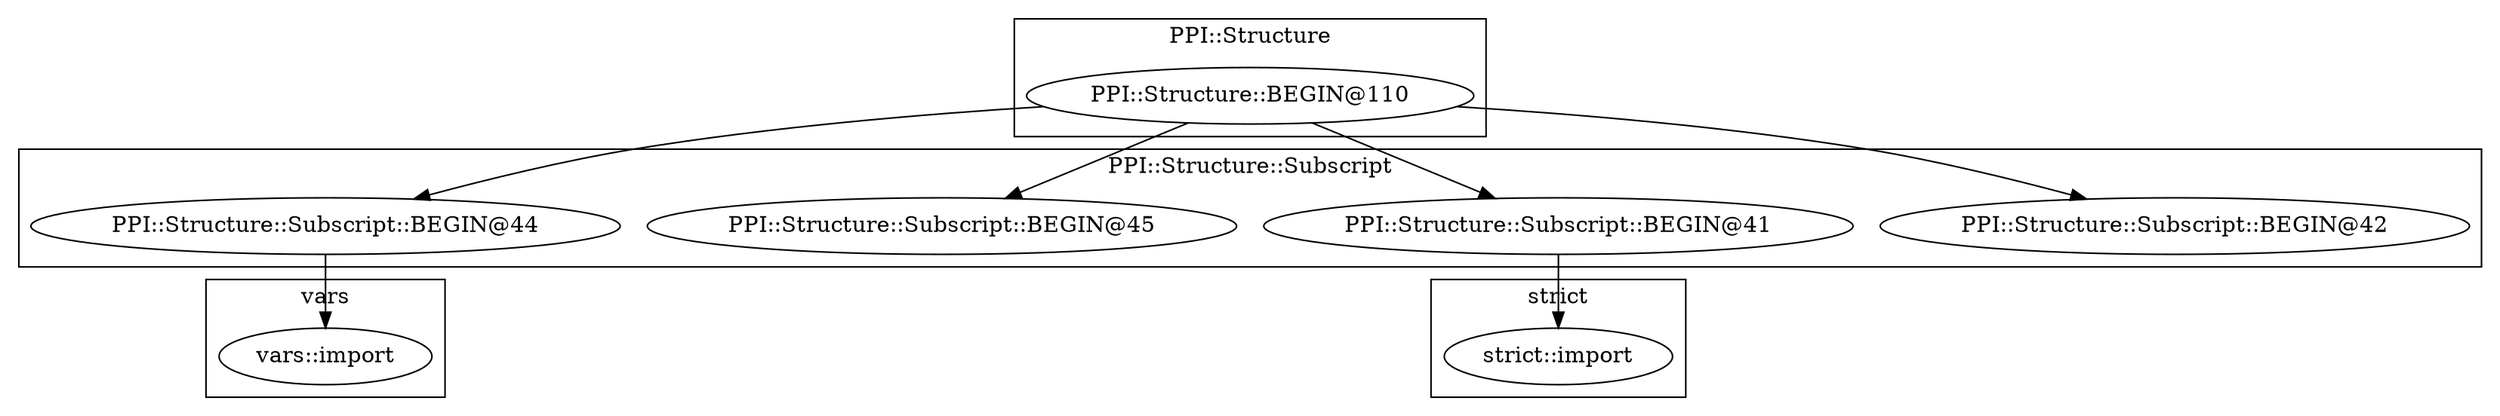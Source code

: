digraph {
graph [overlap=false]
subgraph cluster_PPI_Structure {
	label="PPI::Structure";
	"PPI::Structure::BEGIN@110";
}
subgraph cluster_vars {
	label="vars";
	"vars::import";
}
subgraph cluster_PPI_Structure_Subscript {
	label="PPI::Structure::Subscript";
	"PPI::Structure::Subscript::BEGIN@42";
	"PPI::Structure::Subscript::BEGIN@44";
	"PPI::Structure::Subscript::BEGIN@45";
	"PPI::Structure::Subscript::BEGIN@41";
}
subgraph cluster_strict {
	label="strict";
	"strict::import";
}
"PPI::Structure::BEGIN@110" -> "PPI::Structure::Subscript::BEGIN@44";
"PPI::Structure::Subscript::BEGIN@41" -> "strict::import";
"PPI::Structure::BEGIN@110" -> "PPI::Structure::Subscript::BEGIN@42";
"PPI::Structure::BEGIN@110" -> "PPI::Structure::Subscript::BEGIN@45";
"PPI::Structure::Subscript::BEGIN@44" -> "vars::import";
"PPI::Structure::BEGIN@110" -> "PPI::Structure::Subscript::BEGIN@41";
}
